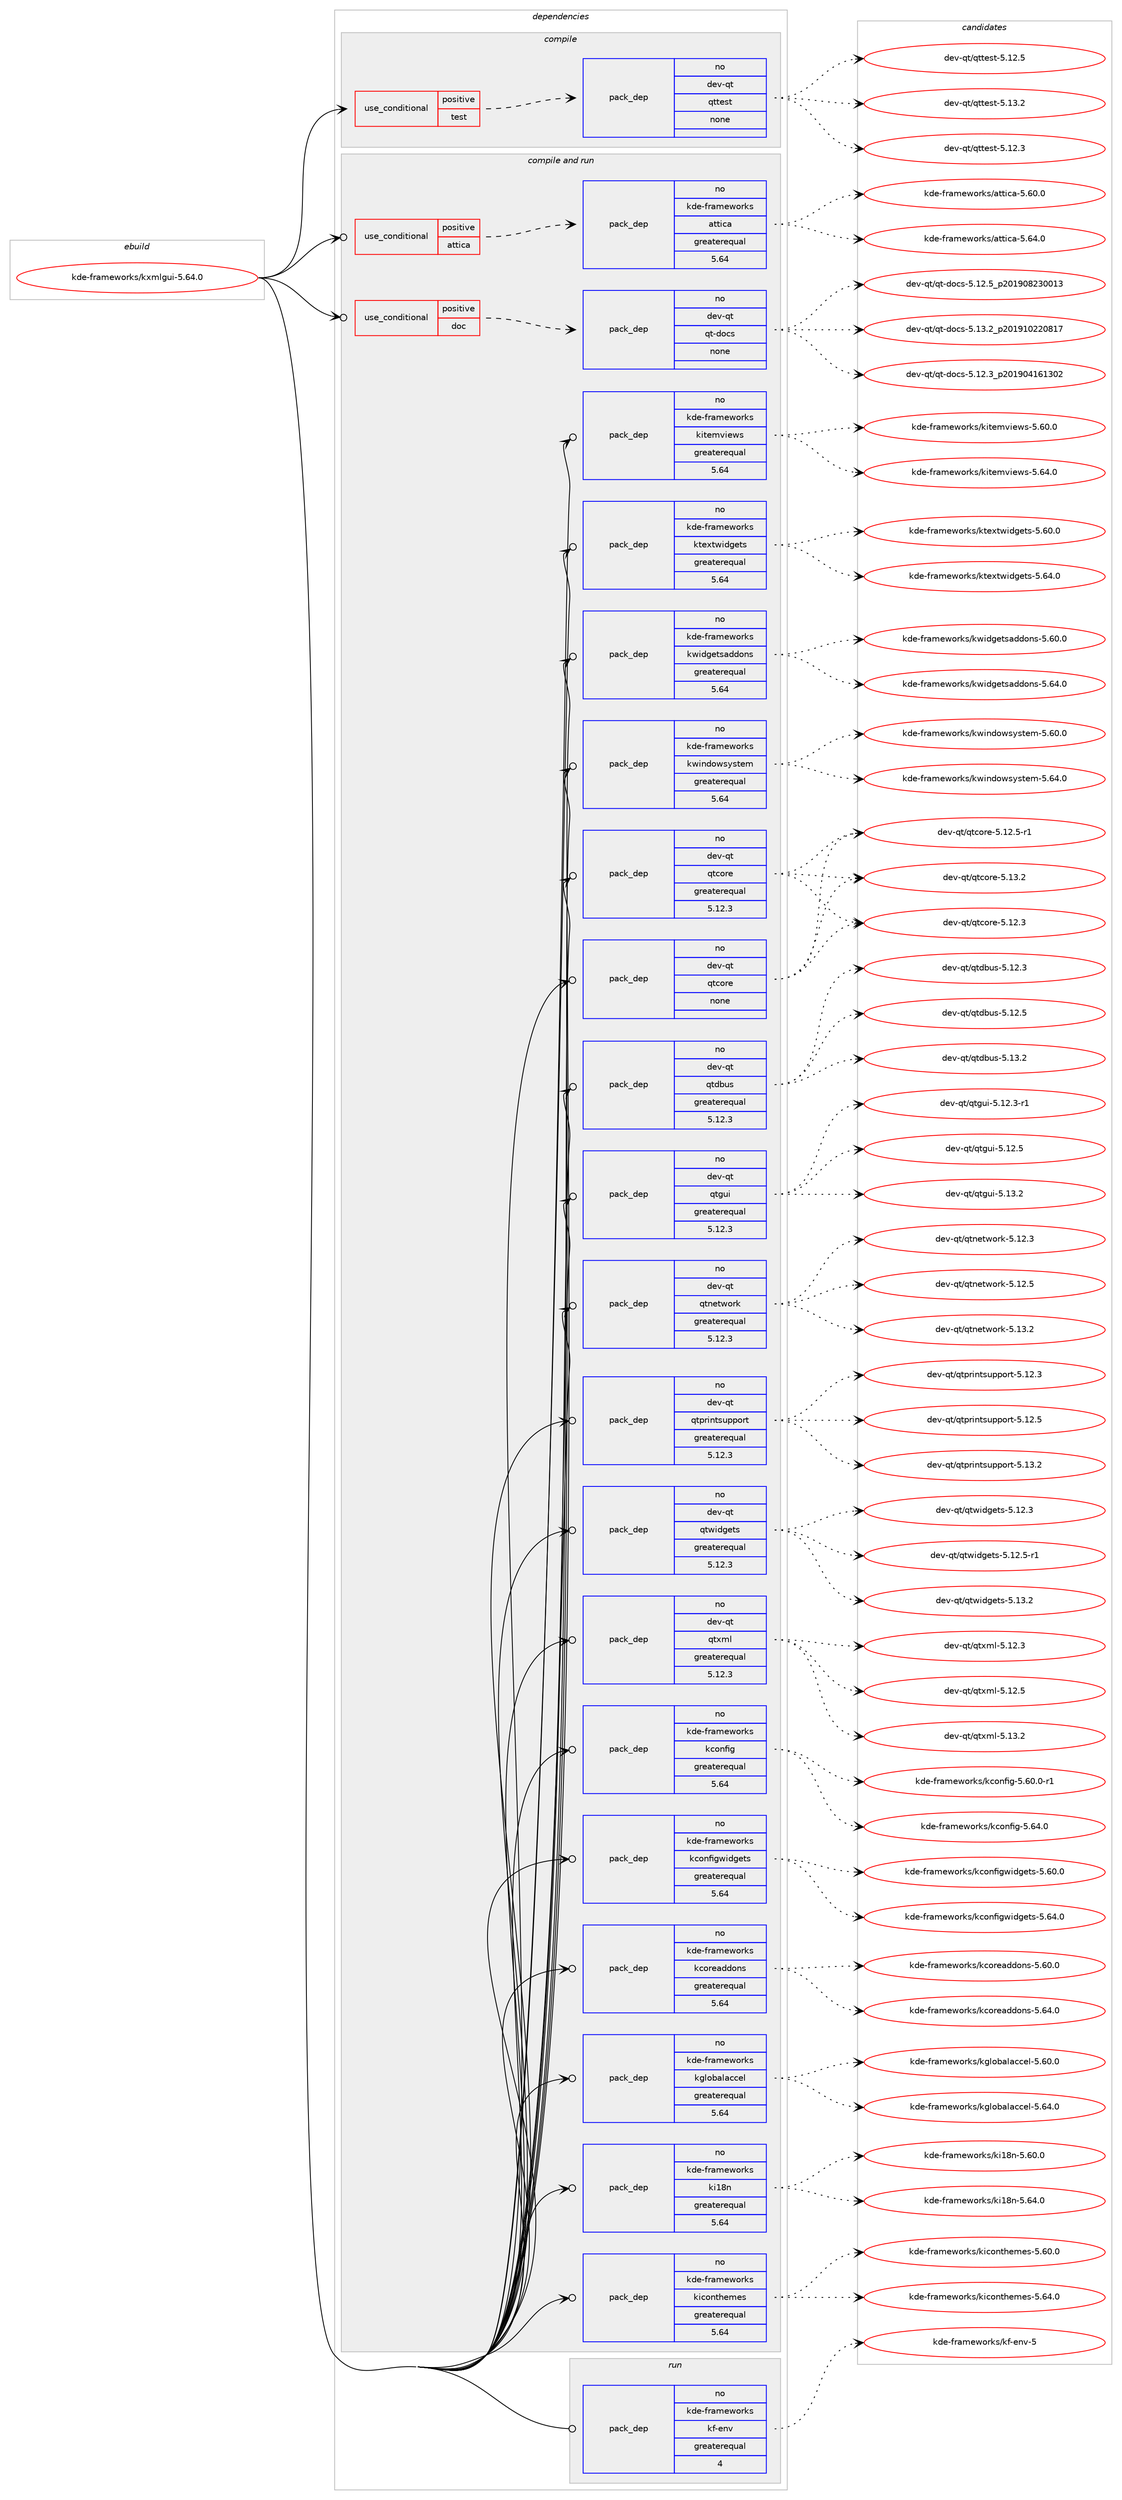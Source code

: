 digraph prolog {

# *************
# Graph options
# *************

newrank=true;
concentrate=true;
compound=true;
graph [rankdir=LR,fontname=Helvetica,fontsize=10,ranksep=1.5];#, ranksep=2.5, nodesep=0.2];
edge  [arrowhead=vee];
node  [fontname=Helvetica,fontsize=10];

# **********
# The ebuild
# **********

subgraph cluster_leftcol {
color=gray;
rank=same;
label=<<i>ebuild</i>>;
id [label="kde-frameworks/kxmlgui-5.64.0", color=red, width=4, href="../kde-frameworks/kxmlgui-5.64.0.svg"];
}

# ****************
# The dependencies
# ****************

subgraph cluster_midcol {
color=gray;
label=<<i>dependencies</i>>;
subgraph cluster_compile {
fillcolor="#eeeeee";
style=filled;
label=<<i>compile</i>>;
subgraph cond187364 {
dependency765732 [label=<<TABLE BORDER="0" CELLBORDER="1" CELLSPACING="0" CELLPADDING="4"><TR><TD ROWSPAN="3" CELLPADDING="10">use_conditional</TD></TR><TR><TD>positive</TD></TR><TR><TD>test</TD></TR></TABLE>>, shape=none, color=red];
subgraph pack565191 {
dependency765733 [label=<<TABLE BORDER="0" CELLBORDER="1" CELLSPACING="0" CELLPADDING="4" WIDTH="220"><TR><TD ROWSPAN="6" CELLPADDING="30">pack_dep</TD></TR><TR><TD WIDTH="110">no</TD></TR><TR><TD>dev-qt</TD></TR><TR><TD>qttest</TD></TR><TR><TD>none</TD></TR><TR><TD></TD></TR></TABLE>>, shape=none, color=blue];
}
dependency765732:e -> dependency765733:w [weight=20,style="dashed",arrowhead="vee"];
}
id:e -> dependency765732:w [weight=20,style="solid",arrowhead="vee"];
}
subgraph cluster_compileandrun {
fillcolor="#eeeeee";
style=filled;
label=<<i>compile and run</i>>;
subgraph cond187365 {
dependency765734 [label=<<TABLE BORDER="0" CELLBORDER="1" CELLSPACING="0" CELLPADDING="4"><TR><TD ROWSPAN="3" CELLPADDING="10">use_conditional</TD></TR><TR><TD>positive</TD></TR><TR><TD>attica</TD></TR></TABLE>>, shape=none, color=red];
subgraph pack565192 {
dependency765735 [label=<<TABLE BORDER="0" CELLBORDER="1" CELLSPACING="0" CELLPADDING="4" WIDTH="220"><TR><TD ROWSPAN="6" CELLPADDING="30">pack_dep</TD></TR><TR><TD WIDTH="110">no</TD></TR><TR><TD>kde-frameworks</TD></TR><TR><TD>attica</TD></TR><TR><TD>greaterequal</TD></TR><TR><TD>5.64</TD></TR></TABLE>>, shape=none, color=blue];
}
dependency765734:e -> dependency765735:w [weight=20,style="dashed",arrowhead="vee"];
}
id:e -> dependency765734:w [weight=20,style="solid",arrowhead="odotvee"];
subgraph cond187366 {
dependency765736 [label=<<TABLE BORDER="0" CELLBORDER="1" CELLSPACING="0" CELLPADDING="4"><TR><TD ROWSPAN="3" CELLPADDING="10">use_conditional</TD></TR><TR><TD>positive</TD></TR><TR><TD>doc</TD></TR></TABLE>>, shape=none, color=red];
subgraph pack565193 {
dependency765737 [label=<<TABLE BORDER="0" CELLBORDER="1" CELLSPACING="0" CELLPADDING="4" WIDTH="220"><TR><TD ROWSPAN="6" CELLPADDING="30">pack_dep</TD></TR><TR><TD WIDTH="110">no</TD></TR><TR><TD>dev-qt</TD></TR><TR><TD>qt-docs</TD></TR><TR><TD>none</TD></TR><TR><TD></TD></TR></TABLE>>, shape=none, color=blue];
}
dependency765736:e -> dependency765737:w [weight=20,style="dashed",arrowhead="vee"];
}
id:e -> dependency765736:w [weight=20,style="solid",arrowhead="odotvee"];
subgraph pack565194 {
dependency765738 [label=<<TABLE BORDER="0" CELLBORDER="1" CELLSPACING="0" CELLPADDING="4" WIDTH="220"><TR><TD ROWSPAN="6" CELLPADDING="30">pack_dep</TD></TR><TR><TD WIDTH="110">no</TD></TR><TR><TD>dev-qt</TD></TR><TR><TD>qtcore</TD></TR><TR><TD>greaterequal</TD></TR><TR><TD>5.12.3</TD></TR></TABLE>>, shape=none, color=blue];
}
id:e -> dependency765738:w [weight=20,style="solid",arrowhead="odotvee"];
subgraph pack565195 {
dependency765739 [label=<<TABLE BORDER="0" CELLBORDER="1" CELLSPACING="0" CELLPADDING="4" WIDTH="220"><TR><TD ROWSPAN="6" CELLPADDING="30">pack_dep</TD></TR><TR><TD WIDTH="110">no</TD></TR><TR><TD>dev-qt</TD></TR><TR><TD>qtcore</TD></TR><TR><TD>none</TD></TR><TR><TD></TD></TR></TABLE>>, shape=none, color=blue];
}
id:e -> dependency765739:w [weight=20,style="solid",arrowhead="odotvee"];
subgraph pack565196 {
dependency765740 [label=<<TABLE BORDER="0" CELLBORDER="1" CELLSPACING="0" CELLPADDING="4" WIDTH="220"><TR><TD ROWSPAN="6" CELLPADDING="30">pack_dep</TD></TR><TR><TD WIDTH="110">no</TD></TR><TR><TD>dev-qt</TD></TR><TR><TD>qtdbus</TD></TR><TR><TD>greaterequal</TD></TR><TR><TD>5.12.3</TD></TR></TABLE>>, shape=none, color=blue];
}
id:e -> dependency765740:w [weight=20,style="solid",arrowhead="odotvee"];
subgraph pack565197 {
dependency765741 [label=<<TABLE BORDER="0" CELLBORDER="1" CELLSPACING="0" CELLPADDING="4" WIDTH="220"><TR><TD ROWSPAN="6" CELLPADDING="30">pack_dep</TD></TR><TR><TD WIDTH="110">no</TD></TR><TR><TD>dev-qt</TD></TR><TR><TD>qtgui</TD></TR><TR><TD>greaterequal</TD></TR><TR><TD>5.12.3</TD></TR></TABLE>>, shape=none, color=blue];
}
id:e -> dependency765741:w [weight=20,style="solid",arrowhead="odotvee"];
subgraph pack565198 {
dependency765742 [label=<<TABLE BORDER="0" CELLBORDER="1" CELLSPACING="0" CELLPADDING="4" WIDTH="220"><TR><TD ROWSPAN="6" CELLPADDING="30">pack_dep</TD></TR><TR><TD WIDTH="110">no</TD></TR><TR><TD>dev-qt</TD></TR><TR><TD>qtnetwork</TD></TR><TR><TD>greaterequal</TD></TR><TR><TD>5.12.3</TD></TR></TABLE>>, shape=none, color=blue];
}
id:e -> dependency765742:w [weight=20,style="solid",arrowhead="odotvee"];
subgraph pack565199 {
dependency765743 [label=<<TABLE BORDER="0" CELLBORDER="1" CELLSPACING="0" CELLPADDING="4" WIDTH="220"><TR><TD ROWSPAN="6" CELLPADDING="30">pack_dep</TD></TR><TR><TD WIDTH="110">no</TD></TR><TR><TD>dev-qt</TD></TR><TR><TD>qtprintsupport</TD></TR><TR><TD>greaterequal</TD></TR><TR><TD>5.12.3</TD></TR></TABLE>>, shape=none, color=blue];
}
id:e -> dependency765743:w [weight=20,style="solid",arrowhead="odotvee"];
subgraph pack565200 {
dependency765744 [label=<<TABLE BORDER="0" CELLBORDER="1" CELLSPACING="0" CELLPADDING="4" WIDTH="220"><TR><TD ROWSPAN="6" CELLPADDING="30">pack_dep</TD></TR><TR><TD WIDTH="110">no</TD></TR><TR><TD>dev-qt</TD></TR><TR><TD>qtwidgets</TD></TR><TR><TD>greaterequal</TD></TR><TR><TD>5.12.3</TD></TR></TABLE>>, shape=none, color=blue];
}
id:e -> dependency765744:w [weight=20,style="solid",arrowhead="odotvee"];
subgraph pack565201 {
dependency765745 [label=<<TABLE BORDER="0" CELLBORDER="1" CELLSPACING="0" CELLPADDING="4" WIDTH="220"><TR><TD ROWSPAN="6" CELLPADDING="30">pack_dep</TD></TR><TR><TD WIDTH="110">no</TD></TR><TR><TD>dev-qt</TD></TR><TR><TD>qtxml</TD></TR><TR><TD>greaterequal</TD></TR><TR><TD>5.12.3</TD></TR></TABLE>>, shape=none, color=blue];
}
id:e -> dependency765745:w [weight=20,style="solid",arrowhead="odotvee"];
subgraph pack565202 {
dependency765746 [label=<<TABLE BORDER="0" CELLBORDER="1" CELLSPACING="0" CELLPADDING="4" WIDTH="220"><TR><TD ROWSPAN="6" CELLPADDING="30">pack_dep</TD></TR><TR><TD WIDTH="110">no</TD></TR><TR><TD>kde-frameworks</TD></TR><TR><TD>kconfig</TD></TR><TR><TD>greaterequal</TD></TR><TR><TD>5.64</TD></TR></TABLE>>, shape=none, color=blue];
}
id:e -> dependency765746:w [weight=20,style="solid",arrowhead="odotvee"];
subgraph pack565203 {
dependency765747 [label=<<TABLE BORDER="0" CELLBORDER="1" CELLSPACING="0" CELLPADDING="4" WIDTH="220"><TR><TD ROWSPAN="6" CELLPADDING="30">pack_dep</TD></TR><TR><TD WIDTH="110">no</TD></TR><TR><TD>kde-frameworks</TD></TR><TR><TD>kconfigwidgets</TD></TR><TR><TD>greaterequal</TD></TR><TR><TD>5.64</TD></TR></TABLE>>, shape=none, color=blue];
}
id:e -> dependency765747:w [weight=20,style="solid",arrowhead="odotvee"];
subgraph pack565204 {
dependency765748 [label=<<TABLE BORDER="0" CELLBORDER="1" CELLSPACING="0" CELLPADDING="4" WIDTH="220"><TR><TD ROWSPAN="6" CELLPADDING="30">pack_dep</TD></TR><TR><TD WIDTH="110">no</TD></TR><TR><TD>kde-frameworks</TD></TR><TR><TD>kcoreaddons</TD></TR><TR><TD>greaterequal</TD></TR><TR><TD>5.64</TD></TR></TABLE>>, shape=none, color=blue];
}
id:e -> dependency765748:w [weight=20,style="solid",arrowhead="odotvee"];
subgraph pack565205 {
dependency765749 [label=<<TABLE BORDER="0" CELLBORDER="1" CELLSPACING="0" CELLPADDING="4" WIDTH="220"><TR><TD ROWSPAN="6" CELLPADDING="30">pack_dep</TD></TR><TR><TD WIDTH="110">no</TD></TR><TR><TD>kde-frameworks</TD></TR><TR><TD>kglobalaccel</TD></TR><TR><TD>greaterequal</TD></TR><TR><TD>5.64</TD></TR></TABLE>>, shape=none, color=blue];
}
id:e -> dependency765749:w [weight=20,style="solid",arrowhead="odotvee"];
subgraph pack565206 {
dependency765750 [label=<<TABLE BORDER="0" CELLBORDER="1" CELLSPACING="0" CELLPADDING="4" WIDTH="220"><TR><TD ROWSPAN="6" CELLPADDING="30">pack_dep</TD></TR><TR><TD WIDTH="110">no</TD></TR><TR><TD>kde-frameworks</TD></TR><TR><TD>ki18n</TD></TR><TR><TD>greaterequal</TD></TR><TR><TD>5.64</TD></TR></TABLE>>, shape=none, color=blue];
}
id:e -> dependency765750:w [weight=20,style="solid",arrowhead="odotvee"];
subgraph pack565207 {
dependency765751 [label=<<TABLE BORDER="0" CELLBORDER="1" CELLSPACING="0" CELLPADDING="4" WIDTH="220"><TR><TD ROWSPAN="6" CELLPADDING="30">pack_dep</TD></TR><TR><TD WIDTH="110">no</TD></TR><TR><TD>kde-frameworks</TD></TR><TR><TD>kiconthemes</TD></TR><TR><TD>greaterequal</TD></TR><TR><TD>5.64</TD></TR></TABLE>>, shape=none, color=blue];
}
id:e -> dependency765751:w [weight=20,style="solid",arrowhead="odotvee"];
subgraph pack565208 {
dependency765752 [label=<<TABLE BORDER="0" CELLBORDER="1" CELLSPACING="0" CELLPADDING="4" WIDTH="220"><TR><TD ROWSPAN="6" CELLPADDING="30">pack_dep</TD></TR><TR><TD WIDTH="110">no</TD></TR><TR><TD>kde-frameworks</TD></TR><TR><TD>kitemviews</TD></TR><TR><TD>greaterequal</TD></TR><TR><TD>5.64</TD></TR></TABLE>>, shape=none, color=blue];
}
id:e -> dependency765752:w [weight=20,style="solid",arrowhead="odotvee"];
subgraph pack565209 {
dependency765753 [label=<<TABLE BORDER="0" CELLBORDER="1" CELLSPACING="0" CELLPADDING="4" WIDTH="220"><TR><TD ROWSPAN="6" CELLPADDING="30">pack_dep</TD></TR><TR><TD WIDTH="110">no</TD></TR><TR><TD>kde-frameworks</TD></TR><TR><TD>ktextwidgets</TD></TR><TR><TD>greaterequal</TD></TR><TR><TD>5.64</TD></TR></TABLE>>, shape=none, color=blue];
}
id:e -> dependency765753:w [weight=20,style="solid",arrowhead="odotvee"];
subgraph pack565210 {
dependency765754 [label=<<TABLE BORDER="0" CELLBORDER="1" CELLSPACING="0" CELLPADDING="4" WIDTH="220"><TR><TD ROWSPAN="6" CELLPADDING="30">pack_dep</TD></TR><TR><TD WIDTH="110">no</TD></TR><TR><TD>kde-frameworks</TD></TR><TR><TD>kwidgetsaddons</TD></TR><TR><TD>greaterequal</TD></TR><TR><TD>5.64</TD></TR></TABLE>>, shape=none, color=blue];
}
id:e -> dependency765754:w [weight=20,style="solid",arrowhead="odotvee"];
subgraph pack565211 {
dependency765755 [label=<<TABLE BORDER="0" CELLBORDER="1" CELLSPACING="0" CELLPADDING="4" WIDTH="220"><TR><TD ROWSPAN="6" CELLPADDING="30">pack_dep</TD></TR><TR><TD WIDTH="110">no</TD></TR><TR><TD>kde-frameworks</TD></TR><TR><TD>kwindowsystem</TD></TR><TR><TD>greaterequal</TD></TR><TR><TD>5.64</TD></TR></TABLE>>, shape=none, color=blue];
}
id:e -> dependency765755:w [weight=20,style="solid",arrowhead="odotvee"];
}
subgraph cluster_run {
fillcolor="#eeeeee";
style=filled;
label=<<i>run</i>>;
subgraph pack565212 {
dependency765756 [label=<<TABLE BORDER="0" CELLBORDER="1" CELLSPACING="0" CELLPADDING="4" WIDTH="220"><TR><TD ROWSPAN="6" CELLPADDING="30">pack_dep</TD></TR><TR><TD WIDTH="110">no</TD></TR><TR><TD>kde-frameworks</TD></TR><TR><TD>kf-env</TD></TR><TR><TD>greaterequal</TD></TR><TR><TD>4</TD></TR></TABLE>>, shape=none, color=blue];
}
id:e -> dependency765756:w [weight=20,style="solid",arrowhead="odot"];
}
}

# **************
# The candidates
# **************

subgraph cluster_choices {
rank=same;
color=gray;
label=<<i>candidates</i>>;

subgraph choice565191 {
color=black;
nodesep=1;
choice100101118451131164711311611610111511645534649504651 [label="dev-qt/qttest-5.12.3", color=red, width=4,href="../dev-qt/qttest-5.12.3.svg"];
choice100101118451131164711311611610111511645534649504653 [label="dev-qt/qttest-5.12.5", color=red, width=4,href="../dev-qt/qttest-5.12.5.svg"];
choice100101118451131164711311611610111511645534649514650 [label="dev-qt/qttest-5.13.2", color=red, width=4,href="../dev-qt/qttest-5.13.2.svg"];
dependency765733:e -> choice100101118451131164711311611610111511645534649504651:w [style=dotted,weight="100"];
dependency765733:e -> choice100101118451131164711311611610111511645534649504653:w [style=dotted,weight="100"];
dependency765733:e -> choice100101118451131164711311611610111511645534649514650:w [style=dotted,weight="100"];
}
subgraph choice565192 {
color=black;
nodesep=1;
choice10710010145102114971091011191111141071154797116116105999745534654484648 [label="kde-frameworks/attica-5.60.0", color=red, width=4,href="../kde-frameworks/attica-5.60.0.svg"];
choice10710010145102114971091011191111141071154797116116105999745534654524648 [label="kde-frameworks/attica-5.64.0", color=red, width=4,href="../kde-frameworks/attica-5.64.0.svg"];
dependency765735:e -> choice10710010145102114971091011191111141071154797116116105999745534654484648:w [style=dotted,weight="100"];
dependency765735:e -> choice10710010145102114971091011191111141071154797116116105999745534654524648:w [style=dotted,weight="100"];
}
subgraph choice565193 {
color=black;
nodesep=1;
choice100101118451131164711311645100111991154553464950465195112504849574852495449514850 [label="dev-qt/qt-docs-5.12.3_p201904161302", color=red, width=4,href="../dev-qt/qt-docs-5.12.3_p201904161302.svg"];
choice100101118451131164711311645100111991154553464950465395112504849574856505148484951 [label="dev-qt/qt-docs-5.12.5_p201908230013", color=red, width=4,href="../dev-qt/qt-docs-5.12.5_p201908230013.svg"];
choice100101118451131164711311645100111991154553464951465095112504849574948505048564955 [label="dev-qt/qt-docs-5.13.2_p201910220817", color=red, width=4,href="../dev-qt/qt-docs-5.13.2_p201910220817.svg"];
dependency765737:e -> choice100101118451131164711311645100111991154553464950465195112504849574852495449514850:w [style=dotted,weight="100"];
dependency765737:e -> choice100101118451131164711311645100111991154553464950465395112504849574856505148484951:w [style=dotted,weight="100"];
dependency765737:e -> choice100101118451131164711311645100111991154553464951465095112504849574948505048564955:w [style=dotted,weight="100"];
}
subgraph choice565194 {
color=black;
nodesep=1;
choice10010111845113116471131169911111410145534649504651 [label="dev-qt/qtcore-5.12.3", color=red, width=4,href="../dev-qt/qtcore-5.12.3.svg"];
choice100101118451131164711311699111114101455346495046534511449 [label="dev-qt/qtcore-5.12.5-r1", color=red, width=4,href="../dev-qt/qtcore-5.12.5-r1.svg"];
choice10010111845113116471131169911111410145534649514650 [label="dev-qt/qtcore-5.13.2", color=red, width=4,href="../dev-qt/qtcore-5.13.2.svg"];
dependency765738:e -> choice10010111845113116471131169911111410145534649504651:w [style=dotted,weight="100"];
dependency765738:e -> choice100101118451131164711311699111114101455346495046534511449:w [style=dotted,weight="100"];
dependency765738:e -> choice10010111845113116471131169911111410145534649514650:w [style=dotted,weight="100"];
}
subgraph choice565195 {
color=black;
nodesep=1;
choice10010111845113116471131169911111410145534649504651 [label="dev-qt/qtcore-5.12.3", color=red, width=4,href="../dev-qt/qtcore-5.12.3.svg"];
choice100101118451131164711311699111114101455346495046534511449 [label="dev-qt/qtcore-5.12.5-r1", color=red, width=4,href="../dev-qt/qtcore-5.12.5-r1.svg"];
choice10010111845113116471131169911111410145534649514650 [label="dev-qt/qtcore-5.13.2", color=red, width=4,href="../dev-qt/qtcore-5.13.2.svg"];
dependency765739:e -> choice10010111845113116471131169911111410145534649504651:w [style=dotted,weight="100"];
dependency765739:e -> choice100101118451131164711311699111114101455346495046534511449:w [style=dotted,weight="100"];
dependency765739:e -> choice10010111845113116471131169911111410145534649514650:w [style=dotted,weight="100"];
}
subgraph choice565196 {
color=black;
nodesep=1;
choice10010111845113116471131161009811711545534649504651 [label="dev-qt/qtdbus-5.12.3", color=red, width=4,href="../dev-qt/qtdbus-5.12.3.svg"];
choice10010111845113116471131161009811711545534649504653 [label="dev-qt/qtdbus-5.12.5", color=red, width=4,href="../dev-qt/qtdbus-5.12.5.svg"];
choice10010111845113116471131161009811711545534649514650 [label="dev-qt/qtdbus-5.13.2", color=red, width=4,href="../dev-qt/qtdbus-5.13.2.svg"];
dependency765740:e -> choice10010111845113116471131161009811711545534649504651:w [style=dotted,weight="100"];
dependency765740:e -> choice10010111845113116471131161009811711545534649504653:w [style=dotted,weight="100"];
dependency765740:e -> choice10010111845113116471131161009811711545534649514650:w [style=dotted,weight="100"];
}
subgraph choice565197 {
color=black;
nodesep=1;
choice1001011184511311647113116103117105455346495046514511449 [label="dev-qt/qtgui-5.12.3-r1", color=red, width=4,href="../dev-qt/qtgui-5.12.3-r1.svg"];
choice100101118451131164711311610311710545534649504653 [label="dev-qt/qtgui-5.12.5", color=red, width=4,href="../dev-qt/qtgui-5.12.5.svg"];
choice100101118451131164711311610311710545534649514650 [label="dev-qt/qtgui-5.13.2", color=red, width=4,href="../dev-qt/qtgui-5.13.2.svg"];
dependency765741:e -> choice1001011184511311647113116103117105455346495046514511449:w [style=dotted,weight="100"];
dependency765741:e -> choice100101118451131164711311610311710545534649504653:w [style=dotted,weight="100"];
dependency765741:e -> choice100101118451131164711311610311710545534649514650:w [style=dotted,weight="100"];
}
subgraph choice565198 {
color=black;
nodesep=1;
choice100101118451131164711311611010111611911111410745534649504651 [label="dev-qt/qtnetwork-5.12.3", color=red, width=4,href="../dev-qt/qtnetwork-5.12.3.svg"];
choice100101118451131164711311611010111611911111410745534649504653 [label="dev-qt/qtnetwork-5.12.5", color=red, width=4,href="../dev-qt/qtnetwork-5.12.5.svg"];
choice100101118451131164711311611010111611911111410745534649514650 [label="dev-qt/qtnetwork-5.13.2", color=red, width=4,href="../dev-qt/qtnetwork-5.13.2.svg"];
dependency765742:e -> choice100101118451131164711311611010111611911111410745534649504651:w [style=dotted,weight="100"];
dependency765742:e -> choice100101118451131164711311611010111611911111410745534649504653:w [style=dotted,weight="100"];
dependency765742:e -> choice100101118451131164711311611010111611911111410745534649514650:w [style=dotted,weight="100"];
}
subgraph choice565199 {
color=black;
nodesep=1;
choice100101118451131164711311611211410511011611511711211211111411645534649504651 [label="dev-qt/qtprintsupport-5.12.3", color=red, width=4,href="../dev-qt/qtprintsupport-5.12.3.svg"];
choice100101118451131164711311611211410511011611511711211211111411645534649504653 [label="dev-qt/qtprintsupport-5.12.5", color=red, width=4,href="../dev-qt/qtprintsupport-5.12.5.svg"];
choice100101118451131164711311611211410511011611511711211211111411645534649514650 [label="dev-qt/qtprintsupport-5.13.2", color=red, width=4,href="../dev-qt/qtprintsupport-5.13.2.svg"];
dependency765743:e -> choice100101118451131164711311611211410511011611511711211211111411645534649504651:w [style=dotted,weight="100"];
dependency765743:e -> choice100101118451131164711311611211410511011611511711211211111411645534649504653:w [style=dotted,weight="100"];
dependency765743:e -> choice100101118451131164711311611211410511011611511711211211111411645534649514650:w [style=dotted,weight="100"];
}
subgraph choice565200 {
color=black;
nodesep=1;
choice100101118451131164711311611910510010310111611545534649504651 [label="dev-qt/qtwidgets-5.12.3", color=red, width=4,href="../dev-qt/qtwidgets-5.12.3.svg"];
choice1001011184511311647113116119105100103101116115455346495046534511449 [label="dev-qt/qtwidgets-5.12.5-r1", color=red, width=4,href="../dev-qt/qtwidgets-5.12.5-r1.svg"];
choice100101118451131164711311611910510010310111611545534649514650 [label="dev-qt/qtwidgets-5.13.2", color=red, width=4,href="../dev-qt/qtwidgets-5.13.2.svg"];
dependency765744:e -> choice100101118451131164711311611910510010310111611545534649504651:w [style=dotted,weight="100"];
dependency765744:e -> choice1001011184511311647113116119105100103101116115455346495046534511449:w [style=dotted,weight="100"];
dependency765744:e -> choice100101118451131164711311611910510010310111611545534649514650:w [style=dotted,weight="100"];
}
subgraph choice565201 {
color=black;
nodesep=1;
choice100101118451131164711311612010910845534649504651 [label="dev-qt/qtxml-5.12.3", color=red, width=4,href="../dev-qt/qtxml-5.12.3.svg"];
choice100101118451131164711311612010910845534649504653 [label="dev-qt/qtxml-5.12.5", color=red, width=4,href="../dev-qt/qtxml-5.12.5.svg"];
choice100101118451131164711311612010910845534649514650 [label="dev-qt/qtxml-5.13.2", color=red, width=4,href="../dev-qt/qtxml-5.13.2.svg"];
dependency765745:e -> choice100101118451131164711311612010910845534649504651:w [style=dotted,weight="100"];
dependency765745:e -> choice100101118451131164711311612010910845534649504653:w [style=dotted,weight="100"];
dependency765745:e -> choice100101118451131164711311612010910845534649514650:w [style=dotted,weight="100"];
}
subgraph choice565202 {
color=black;
nodesep=1;
choice10710010145102114971091011191111141071154710799111110102105103455346544846484511449 [label="kde-frameworks/kconfig-5.60.0-r1", color=red, width=4,href="../kde-frameworks/kconfig-5.60.0-r1.svg"];
choice1071001014510211497109101119111114107115471079911111010210510345534654524648 [label="kde-frameworks/kconfig-5.64.0", color=red, width=4,href="../kde-frameworks/kconfig-5.64.0.svg"];
dependency765746:e -> choice10710010145102114971091011191111141071154710799111110102105103455346544846484511449:w [style=dotted,weight="100"];
dependency765746:e -> choice1071001014510211497109101119111114107115471079911111010210510345534654524648:w [style=dotted,weight="100"];
}
subgraph choice565203 {
color=black;
nodesep=1;
choice1071001014510211497109101119111114107115471079911111010210510311910510010310111611545534654484648 [label="kde-frameworks/kconfigwidgets-5.60.0", color=red, width=4,href="../kde-frameworks/kconfigwidgets-5.60.0.svg"];
choice1071001014510211497109101119111114107115471079911111010210510311910510010310111611545534654524648 [label="kde-frameworks/kconfigwidgets-5.64.0", color=red, width=4,href="../kde-frameworks/kconfigwidgets-5.64.0.svg"];
dependency765747:e -> choice1071001014510211497109101119111114107115471079911111010210510311910510010310111611545534654484648:w [style=dotted,weight="100"];
dependency765747:e -> choice1071001014510211497109101119111114107115471079911111010210510311910510010310111611545534654524648:w [style=dotted,weight="100"];
}
subgraph choice565204 {
color=black;
nodesep=1;
choice107100101451021149710910111911111410711547107991111141019710010011111011545534654484648 [label="kde-frameworks/kcoreaddons-5.60.0", color=red, width=4,href="../kde-frameworks/kcoreaddons-5.60.0.svg"];
choice107100101451021149710910111911111410711547107991111141019710010011111011545534654524648 [label="kde-frameworks/kcoreaddons-5.64.0", color=red, width=4,href="../kde-frameworks/kcoreaddons-5.64.0.svg"];
dependency765748:e -> choice107100101451021149710910111911111410711547107991111141019710010011111011545534654484648:w [style=dotted,weight="100"];
dependency765748:e -> choice107100101451021149710910111911111410711547107991111141019710010011111011545534654524648:w [style=dotted,weight="100"];
}
subgraph choice565205 {
color=black;
nodesep=1;
choice107100101451021149710910111911111410711547107103108111989710897999910110845534654484648 [label="kde-frameworks/kglobalaccel-5.60.0", color=red, width=4,href="../kde-frameworks/kglobalaccel-5.60.0.svg"];
choice107100101451021149710910111911111410711547107103108111989710897999910110845534654524648 [label="kde-frameworks/kglobalaccel-5.64.0", color=red, width=4,href="../kde-frameworks/kglobalaccel-5.64.0.svg"];
dependency765749:e -> choice107100101451021149710910111911111410711547107103108111989710897999910110845534654484648:w [style=dotted,weight="100"];
dependency765749:e -> choice107100101451021149710910111911111410711547107103108111989710897999910110845534654524648:w [style=dotted,weight="100"];
}
subgraph choice565206 {
color=black;
nodesep=1;
choice107100101451021149710910111911111410711547107105495611045534654484648 [label="kde-frameworks/ki18n-5.60.0", color=red, width=4,href="../kde-frameworks/ki18n-5.60.0.svg"];
choice107100101451021149710910111911111410711547107105495611045534654524648 [label="kde-frameworks/ki18n-5.64.0", color=red, width=4,href="../kde-frameworks/ki18n-5.64.0.svg"];
dependency765750:e -> choice107100101451021149710910111911111410711547107105495611045534654484648:w [style=dotted,weight="100"];
dependency765750:e -> choice107100101451021149710910111911111410711547107105495611045534654524648:w [style=dotted,weight="100"];
}
subgraph choice565207 {
color=black;
nodesep=1;
choice1071001014510211497109101119111114107115471071059911111011610410110910111545534654484648 [label="kde-frameworks/kiconthemes-5.60.0", color=red, width=4,href="../kde-frameworks/kiconthemes-5.60.0.svg"];
choice1071001014510211497109101119111114107115471071059911111011610410110910111545534654524648 [label="kde-frameworks/kiconthemes-5.64.0", color=red, width=4,href="../kde-frameworks/kiconthemes-5.64.0.svg"];
dependency765751:e -> choice1071001014510211497109101119111114107115471071059911111011610410110910111545534654484648:w [style=dotted,weight="100"];
dependency765751:e -> choice1071001014510211497109101119111114107115471071059911111011610410110910111545534654524648:w [style=dotted,weight="100"];
}
subgraph choice565208 {
color=black;
nodesep=1;
choice10710010145102114971091011191111141071154710710511610110911810510111911545534654484648 [label="kde-frameworks/kitemviews-5.60.0", color=red, width=4,href="../kde-frameworks/kitemviews-5.60.0.svg"];
choice10710010145102114971091011191111141071154710710511610110911810510111911545534654524648 [label="kde-frameworks/kitemviews-5.64.0", color=red, width=4,href="../kde-frameworks/kitemviews-5.64.0.svg"];
dependency765752:e -> choice10710010145102114971091011191111141071154710710511610110911810510111911545534654484648:w [style=dotted,weight="100"];
dependency765752:e -> choice10710010145102114971091011191111141071154710710511610110911810510111911545534654524648:w [style=dotted,weight="100"];
}
subgraph choice565209 {
color=black;
nodesep=1;
choice10710010145102114971091011191111141071154710711610112011611910510010310111611545534654484648 [label="kde-frameworks/ktextwidgets-5.60.0", color=red, width=4,href="../kde-frameworks/ktextwidgets-5.60.0.svg"];
choice10710010145102114971091011191111141071154710711610112011611910510010310111611545534654524648 [label="kde-frameworks/ktextwidgets-5.64.0", color=red, width=4,href="../kde-frameworks/ktextwidgets-5.64.0.svg"];
dependency765753:e -> choice10710010145102114971091011191111141071154710711610112011611910510010310111611545534654484648:w [style=dotted,weight="100"];
dependency765753:e -> choice10710010145102114971091011191111141071154710711610112011611910510010310111611545534654524648:w [style=dotted,weight="100"];
}
subgraph choice565210 {
color=black;
nodesep=1;
choice1071001014510211497109101119111114107115471071191051001031011161159710010011111011545534654484648 [label="kde-frameworks/kwidgetsaddons-5.60.0", color=red, width=4,href="../kde-frameworks/kwidgetsaddons-5.60.0.svg"];
choice1071001014510211497109101119111114107115471071191051001031011161159710010011111011545534654524648 [label="kde-frameworks/kwidgetsaddons-5.64.0", color=red, width=4,href="../kde-frameworks/kwidgetsaddons-5.64.0.svg"];
dependency765754:e -> choice1071001014510211497109101119111114107115471071191051001031011161159710010011111011545534654484648:w [style=dotted,weight="100"];
dependency765754:e -> choice1071001014510211497109101119111114107115471071191051001031011161159710010011111011545534654524648:w [style=dotted,weight="100"];
}
subgraph choice565211 {
color=black;
nodesep=1;
choice10710010145102114971091011191111141071154710711910511010011111911512111511610110945534654484648 [label="kde-frameworks/kwindowsystem-5.60.0", color=red, width=4,href="../kde-frameworks/kwindowsystem-5.60.0.svg"];
choice10710010145102114971091011191111141071154710711910511010011111911512111511610110945534654524648 [label="kde-frameworks/kwindowsystem-5.64.0", color=red, width=4,href="../kde-frameworks/kwindowsystem-5.64.0.svg"];
dependency765755:e -> choice10710010145102114971091011191111141071154710711910511010011111911512111511610110945534654484648:w [style=dotted,weight="100"];
dependency765755:e -> choice10710010145102114971091011191111141071154710711910511010011111911512111511610110945534654524648:w [style=dotted,weight="100"];
}
subgraph choice565212 {
color=black;
nodesep=1;
choice107100101451021149710910111911111410711547107102451011101184553 [label="kde-frameworks/kf-env-5", color=red, width=4,href="../kde-frameworks/kf-env-5.svg"];
dependency765756:e -> choice107100101451021149710910111911111410711547107102451011101184553:w [style=dotted,weight="100"];
}
}

}

